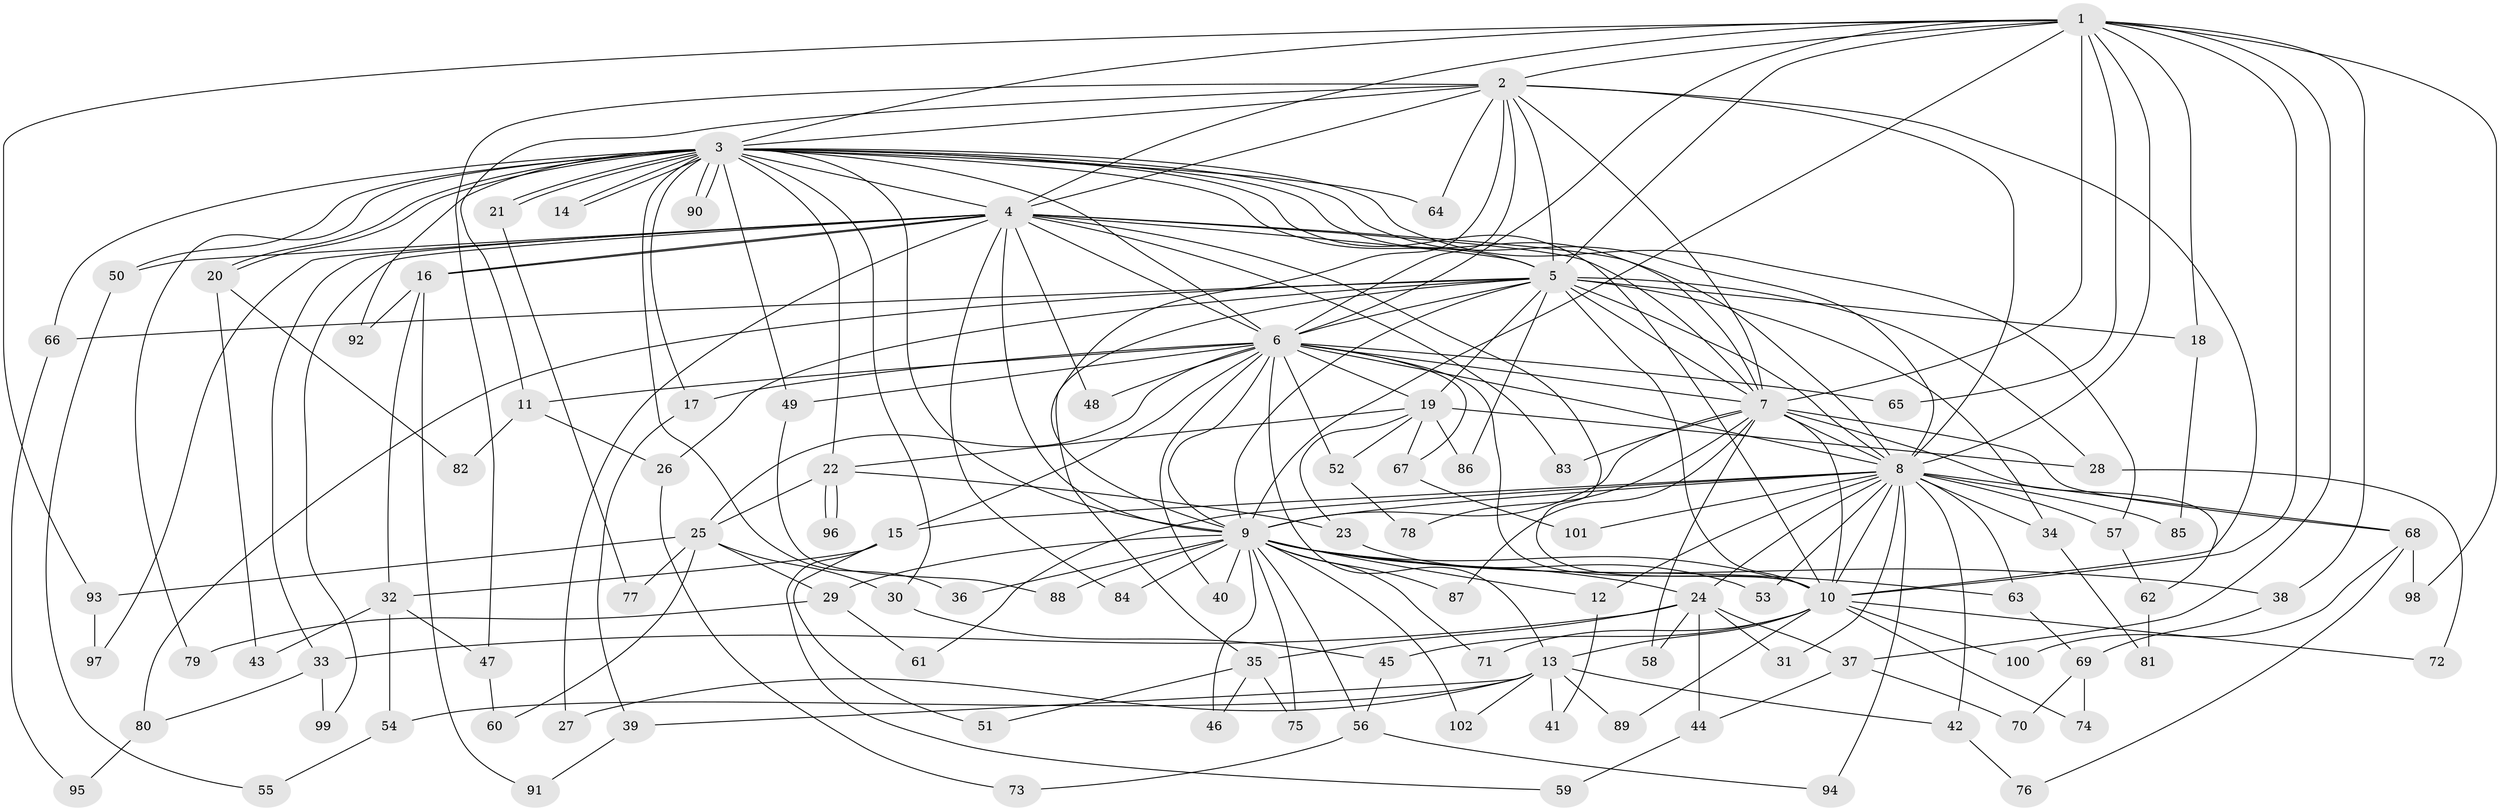 // Generated by graph-tools (version 1.1) at 2025/34/03/09/25 02:34:54]
// undirected, 102 vertices, 229 edges
graph export_dot {
graph [start="1"]
  node [color=gray90,style=filled];
  1;
  2;
  3;
  4;
  5;
  6;
  7;
  8;
  9;
  10;
  11;
  12;
  13;
  14;
  15;
  16;
  17;
  18;
  19;
  20;
  21;
  22;
  23;
  24;
  25;
  26;
  27;
  28;
  29;
  30;
  31;
  32;
  33;
  34;
  35;
  36;
  37;
  38;
  39;
  40;
  41;
  42;
  43;
  44;
  45;
  46;
  47;
  48;
  49;
  50;
  51;
  52;
  53;
  54;
  55;
  56;
  57;
  58;
  59;
  60;
  61;
  62;
  63;
  64;
  65;
  66;
  67;
  68;
  69;
  70;
  71;
  72;
  73;
  74;
  75;
  76;
  77;
  78;
  79;
  80;
  81;
  82;
  83;
  84;
  85;
  86;
  87;
  88;
  89;
  90;
  91;
  92;
  93;
  94;
  95;
  96;
  97;
  98;
  99;
  100;
  101;
  102;
  1 -- 2;
  1 -- 3;
  1 -- 4;
  1 -- 5;
  1 -- 6;
  1 -- 7;
  1 -- 8;
  1 -- 9;
  1 -- 10;
  1 -- 18;
  1 -- 37;
  1 -- 38;
  1 -- 65;
  1 -- 93;
  1 -- 98;
  2 -- 3;
  2 -- 4;
  2 -- 5;
  2 -- 6;
  2 -- 7;
  2 -- 8;
  2 -- 9;
  2 -- 10;
  2 -- 11;
  2 -- 47;
  2 -- 64;
  3 -- 4;
  3 -- 5;
  3 -- 6;
  3 -- 7;
  3 -- 8;
  3 -- 9;
  3 -- 10;
  3 -- 14;
  3 -- 14;
  3 -- 17;
  3 -- 20;
  3 -- 20;
  3 -- 21;
  3 -- 21;
  3 -- 22;
  3 -- 30;
  3 -- 36;
  3 -- 49;
  3 -- 50;
  3 -- 57;
  3 -- 64;
  3 -- 66;
  3 -- 79;
  3 -- 90;
  3 -- 90;
  3 -- 92;
  4 -- 5;
  4 -- 6;
  4 -- 7;
  4 -- 8;
  4 -- 9;
  4 -- 10;
  4 -- 16;
  4 -- 16;
  4 -- 27;
  4 -- 33;
  4 -- 48;
  4 -- 50;
  4 -- 83;
  4 -- 84;
  4 -- 97;
  4 -- 99;
  5 -- 6;
  5 -- 7;
  5 -- 8;
  5 -- 9;
  5 -- 10;
  5 -- 18;
  5 -- 19;
  5 -- 26;
  5 -- 28;
  5 -- 34;
  5 -- 35;
  5 -- 66;
  5 -- 80;
  5 -- 86;
  6 -- 7;
  6 -- 8;
  6 -- 9;
  6 -- 10;
  6 -- 11;
  6 -- 13;
  6 -- 15;
  6 -- 17;
  6 -- 19;
  6 -- 25;
  6 -- 40;
  6 -- 48;
  6 -- 49;
  6 -- 52;
  6 -- 65;
  6 -- 67;
  7 -- 8;
  7 -- 9;
  7 -- 10;
  7 -- 58;
  7 -- 62;
  7 -- 68;
  7 -- 78;
  7 -- 83;
  7 -- 87;
  8 -- 9;
  8 -- 10;
  8 -- 12;
  8 -- 15;
  8 -- 24;
  8 -- 31;
  8 -- 34;
  8 -- 42;
  8 -- 53;
  8 -- 57;
  8 -- 61;
  8 -- 63;
  8 -- 68;
  8 -- 85;
  8 -- 94;
  8 -- 101;
  9 -- 10;
  9 -- 12;
  9 -- 24;
  9 -- 29;
  9 -- 36;
  9 -- 38;
  9 -- 40;
  9 -- 46;
  9 -- 56;
  9 -- 63;
  9 -- 71;
  9 -- 75;
  9 -- 84;
  9 -- 87;
  9 -- 88;
  9 -- 102;
  10 -- 13;
  10 -- 45;
  10 -- 71;
  10 -- 72;
  10 -- 74;
  10 -- 89;
  10 -- 100;
  11 -- 26;
  11 -- 82;
  12 -- 41;
  13 -- 27;
  13 -- 39;
  13 -- 41;
  13 -- 42;
  13 -- 54;
  13 -- 89;
  13 -- 102;
  15 -- 32;
  15 -- 51;
  15 -- 59;
  16 -- 32;
  16 -- 91;
  16 -- 92;
  17 -- 39;
  18 -- 85;
  19 -- 22;
  19 -- 23;
  19 -- 28;
  19 -- 52;
  19 -- 67;
  19 -- 86;
  20 -- 43;
  20 -- 82;
  21 -- 77;
  22 -- 23;
  22 -- 25;
  22 -- 96;
  22 -- 96;
  23 -- 53;
  24 -- 31;
  24 -- 33;
  24 -- 35;
  24 -- 37;
  24 -- 44;
  24 -- 58;
  25 -- 29;
  25 -- 30;
  25 -- 60;
  25 -- 77;
  25 -- 93;
  26 -- 73;
  28 -- 72;
  29 -- 61;
  29 -- 79;
  30 -- 45;
  32 -- 43;
  32 -- 47;
  32 -- 54;
  33 -- 80;
  33 -- 99;
  34 -- 81;
  35 -- 46;
  35 -- 51;
  35 -- 75;
  37 -- 44;
  37 -- 70;
  38 -- 69;
  39 -- 91;
  42 -- 76;
  44 -- 59;
  45 -- 56;
  47 -- 60;
  49 -- 88;
  50 -- 55;
  52 -- 78;
  54 -- 55;
  56 -- 73;
  56 -- 94;
  57 -- 62;
  62 -- 81;
  63 -- 69;
  66 -- 95;
  67 -- 101;
  68 -- 76;
  68 -- 98;
  68 -- 100;
  69 -- 70;
  69 -- 74;
  80 -- 95;
  93 -- 97;
}
